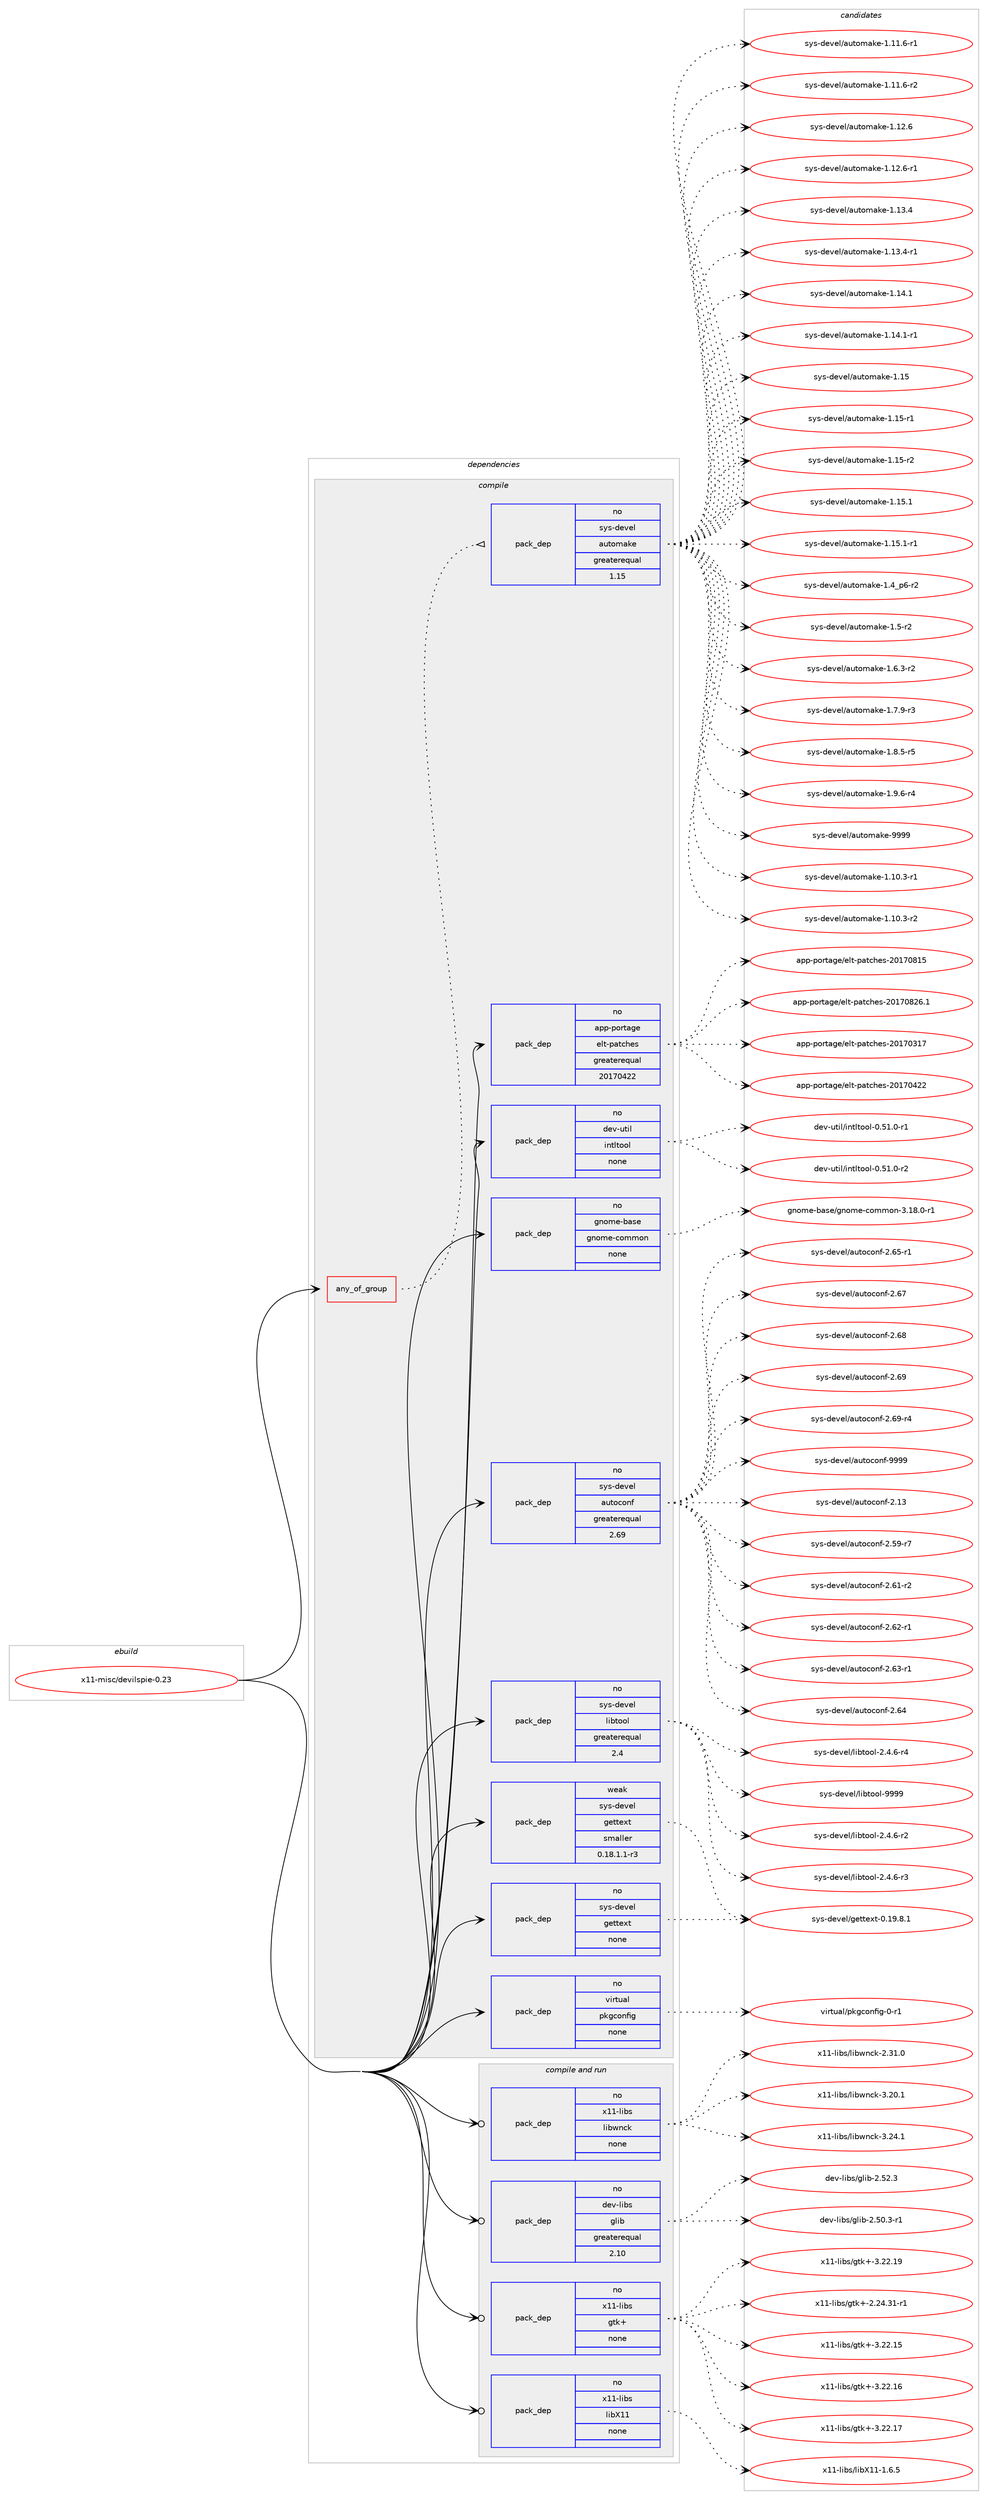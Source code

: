 digraph prolog {

# *************
# Graph options
# *************

newrank=true;
concentrate=true;
compound=true;
graph [rankdir=LR,fontname=Helvetica,fontsize=10,ranksep=1.5];#, ranksep=2.5, nodesep=0.2];
edge  [arrowhead=vee];
node  [fontname=Helvetica,fontsize=10];

# **********
# The ebuild
# **********

subgraph cluster_leftcol {
color=gray;
rank=same;
label=<<i>ebuild</i>>;
id [label="x11-misc/devilspie-0.23", color=red, width=4, href="../x11-misc/devilspie-0.23.svg"];
}

# ****************
# The dependencies
# ****************

subgraph cluster_midcol {
color=gray;
label=<<i>dependencies</i>>;
subgraph cluster_compile {
fillcolor="#eeeeee";
style=filled;
label=<<i>compile</i>>;
subgraph any9445 {
dependency521945 [label=<<TABLE BORDER="0" CELLBORDER="1" CELLSPACING="0" CELLPADDING="4"><TR><TD CELLPADDING="10">any_of_group</TD></TR></TABLE>>, shape=none, color=red];subgraph pack389105 {
dependency521946 [label=<<TABLE BORDER="0" CELLBORDER="1" CELLSPACING="0" CELLPADDING="4" WIDTH="220"><TR><TD ROWSPAN="6" CELLPADDING="30">pack_dep</TD></TR><TR><TD WIDTH="110">no</TD></TR><TR><TD>sys-devel</TD></TR><TR><TD>automake</TD></TR><TR><TD>greaterequal</TD></TR><TR><TD>1.15</TD></TR></TABLE>>, shape=none, color=blue];
}
dependency521945:e -> dependency521946:w [weight=20,style="dotted",arrowhead="oinv"];
}
id:e -> dependency521945:w [weight=20,style="solid",arrowhead="vee"];
subgraph pack389106 {
dependency521947 [label=<<TABLE BORDER="0" CELLBORDER="1" CELLSPACING="0" CELLPADDING="4" WIDTH="220"><TR><TD ROWSPAN="6" CELLPADDING="30">pack_dep</TD></TR><TR><TD WIDTH="110">no</TD></TR><TR><TD>app-portage</TD></TR><TR><TD>elt-patches</TD></TR><TR><TD>greaterequal</TD></TR><TR><TD>20170422</TD></TR></TABLE>>, shape=none, color=blue];
}
id:e -> dependency521947:w [weight=20,style="solid",arrowhead="vee"];
subgraph pack389107 {
dependency521948 [label=<<TABLE BORDER="0" CELLBORDER="1" CELLSPACING="0" CELLPADDING="4" WIDTH="220"><TR><TD ROWSPAN="6" CELLPADDING="30">pack_dep</TD></TR><TR><TD WIDTH="110">no</TD></TR><TR><TD>dev-util</TD></TR><TR><TD>intltool</TD></TR><TR><TD>none</TD></TR><TR><TD></TD></TR></TABLE>>, shape=none, color=blue];
}
id:e -> dependency521948:w [weight=20,style="solid",arrowhead="vee"];
subgraph pack389108 {
dependency521949 [label=<<TABLE BORDER="0" CELLBORDER="1" CELLSPACING="0" CELLPADDING="4" WIDTH="220"><TR><TD ROWSPAN="6" CELLPADDING="30">pack_dep</TD></TR><TR><TD WIDTH="110">no</TD></TR><TR><TD>gnome-base</TD></TR><TR><TD>gnome-common</TD></TR><TR><TD>none</TD></TR><TR><TD></TD></TR></TABLE>>, shape=none, color=blue];
}
id:e -> dependency521949:w [weight=20,style="solid",arrowhead="vee"];
subgraph pack389109 {
dependency521950 [label=<<TABLE BORDER="0" CELLBORDER="1" CELLSPACING="0" CELLPADDING="4" WIDTH="220"><TR><TD ROWSPAN="6" CELLPADDING="30">pack_dep</TD></TR><TR><TD WIDTH="110">no</TD></TR><TR><TD>sys-devel</TD></TR><TR><TD>autoconf</TD></TR><TR><TD>greaterequal</TD></TR><TR><TD>2.69</TD></TR></TABLE>>, shape=none, color=blue];
}
id:e -> dependency521950:w [weight=20,style="solid",arrowhead="vee"];
subgraph pack389110 {
dependency521951 [label=<<TABLE BORDER="0" CELLBORDER="1" CELLSPACING="0" CELLPADDING="4" WIDTH="220"><TR><TD ROWSPAN="6" CELLPADDING="30">pack_dep</TD></TR><TR><TD WIDTH="110">no</TD></TR><TR><TD>sys-devel</TD></TR><TR><TD>gettext</TD></TR><TR><TD>none</TD></TR><TR><TD></TD></TR></TABLE>>, shape=none, color=blue];
}
id:e -> dependency521951:w [weight=20,style="solid",arrowhead="vee"];
subgraph pack389111 {
dependency521952 [label=<<TABLE BORDER="0" CELLBORDER="1" CELLSPACING="0" CELLPADDING="4" WIDTH="220"><TR><TD ROWSPAN="6" CELLPADDING="30">pack_dep</TD></TR><TR><TD WIDTH="110">no</TD></TR><TR><TD>sys-devel</TD></TR><TR><TD>libtool</TD></TR><TR><TD>greaterequal</TD></TR><TR><TD>2.4</TD></TR></TABLE>>, shape=none, color=blue];
}
id:e -> dependency521952:w [weight=20,style="solid",arrowhead="vee"];
subgraph pack389112 {
dependency521953 [label=<<TABLE BORDER="0" CELLBORDER="1" CELLSPACING="0" CELLPADDING="4" WIDTH="220"><TR><TD ROWSPAN="6" CELLPADDING="30">pack_dep</TD></TR><TR><TD WIDTH="110">no</TD></TR><TR><TD>virtual</TD></TR><TR><TD>pkgconfig</TD></TR><TR><TD>none</TD></TR><TR><TD></TD></TR></TABLE>>, shape=none, color=blue];
}
id:e -> dependency521953:w [weight=20,style="solid",arrowhead="vee"];
subgraph pack389113 {
dependency521954 [label=<<TABLE BORDER="0" CELLBORDER="1" CELLSPACING="0" CELLPADDING="4" WIDTH="220"><TR><TD ROWSPAN="6" CELLPADDING="30">pack_dep</TD></TR><TR><TD WIDTH="110">weak</TD></TR><TR><TD>sys-devel</TD></TR><TR><TD>gettext</TD></TR><TR><TD>smaller</TD></TR><TR><TD>0.18.1.1-r3</TD></TR></TABLE>>, shape=none, color=blue];
}
id:e -> dependency521954:w [weight=20,style="solid",arrowhead="vee"];
}
subgraph cluster_compileandrun {
fillcolor="#eeeeee";
style=filled;
label=<<i>compile and run</i>>;
subgraph pack389114 {
dependency521955 [label=<<TABLE BORDER="0" CELLBORDER="1" CELLSPACING="0" CELLPADDING="4" WIDTH="220"><TR><TD ROWSPAN="6" CELLPADDING="30">pack_dep</TD></TR><TR><TD WIDTH="110">no</TD></TR><TR><TD>dev-libs</TD></TR><TR><TD>glib</TD></TR><TR><TD>greaterequal</TD></TR><TR><TD>2.10</TD></TR></TABLE>>, shape=none, color=blue];
}
id:e -> dependency521955:w [weight=20,style="solid",arrowhead="odotvee"];
subgraph pack389115 {
dependency521956 [label=<<TABLE BORDER="0" CELLBORDER="1" CELLSPACING="0" CELLPADDING="4" WIDTH="220"><TR><TD ROWSPAN="6" CELLPADDING="30">pack_dep</TD></TR><TR><TD WIDTH="110">no</TD></TR><TR><TD>x11-libs</TD></TR><TR><TD>gtk+</TD></TR><TR><TD>none</TD></TR><TR><TD></TD></TR></TABLE>>, shape=none, color=blue];
}
id:e -> dependency521956:w [weight=20,style="solid",arrowhead="odotvee"];
subgraph pack389116 {
dependency521957 [label=<<TABLE BORDER="0" CELLBORDER="1" CELLSPACING="0" CELLPADDING="4" WIDTH="220"><TR><TD ROWSPAN="6" CELLPADDING="30">pack_dep</TD></TR><TR><TD WIDTH="110">no</TD></TR><TR><TD>x11-libs</TD></TR><TR><TD>libX11</TD></TR><TR><TD>none</TD></TR><TR><TD></TD></TR></TABLE>>, shape=none, color=blue];
}
id:e -> dependency521957:w [weight=20,style="solid",arrowhead="odotvee"];
subgraph pack389117 {
dependency521958 [label=<<TABLE BORDER="0" CELLBORDER="1" CELLSPACING="0" CELLPADDING="4" WIDTH="220"><TR><TD ROWSPAN="6" CELLPADDING="30">pack_dep</TD></TR><TR><TD WIDTH="110">no</TD></TR><TR><TD>x11-libs</TD></TR><TR><TD>libwnck</TD></TR><TR><TD>none</TD></TR><TR><TD></TD></TR></TABLE>>, shape=none, color=blue];
}
id:e -> dependency521958:w [weight=20,style="solid",arrowhead="odotvee"];
}
subgraph cluster_run {
fillcolor="#eeeeee";
style=filled;
label=<<i>run</i>>;
}
}

# **************
# The candidates
# **************

subgraph cluster_choices {
rank=same;
color=gray;
label=<<i>candidates</i>>;

subgraph choice389105 {
color=black;
nodesep=1;
choice11512111545100101118101108479711711611110997107101454946494846514511449 [label="sys-devel/automake-1.10.3-r1", color=red, width=4,href="../sys-devel/automake-1.10.3-r1.svg"];
choice11512111545100101118101108479711711611110997107101454946494846514511450 [label="sys-devel/automake-1.10.3-r2", color=red, width=4,href="../sys-devel/automake-1.10.3-r2.svg"];
choice11512111545100101118101108479711711611110997107101454946494946544511449 [label="sys-devel/automake-1.11.6-r1", color=red, width=4,href="../sys-devel/automake-1.11.6-r1.svg"];
choice11512111545100101118101108479711711611110997107101454946494946544511450 [label="sys-devel/automake-1.11.6-r2", color=red, width=4,href="../sys-devel/automake-1.11.6-r2.svg"];
choice1151211154510010111810110847971171161111099710710145494649504654 [label="sys-devel/automake-1.12.6", color=red, width=4,href="../sys-devel/automake-1.12.6.svg"];
choice11512111545100101118101108479711711611110997107101454946495046544511449 [label="sys-devel/automake-1.12.6-r1", color=red, width=4,href="../sys-devel/automake-1.12.6-r1.svg"];
choice1151211154510010111810110847971171161111099710710145494649514652 [label="sys-devel/automake-1.13.4", color=red, width=4,href="../sys-devel/automake-1.13.4.svg"];
choice11512111545100101118101108479711711611110997107101454946495146524511449 [label="sys-devel/automake-1.13.4-r1", color=red, width=4,href="../sys-devel/automake-1.13.4-r1.svg"];
choice1151211154510010111810110847971171161111099710710145494649524649 [label="sys-devel/automake-1.14.1", color=red, width=4,href="../sys-devel/automake-1.14.1.svg"];
choice11512111545100101118101108479711711611110997107101454946495246494511449 [label="sys-devel/automake-1.14.1-r1", color=red, width=4,href="../sys-devel/automake-1.14.1-r1.svg"];
choice115121115451001011181011084797117116111109971071014549464953 [label="sys-devel/automake-1.15", color=red, width=4,href="../sys-devel/automake-1.15.svg"];
choice1151211154510010111810110847971171161111099710710145494649534511449 [label="sys-devel/automake-1.15-r1", color=red, width=4,href="../sys-devel/automake-1.15-r1.svg"];
choice1151211154510010111810110847971171161111099710710145494649534511450 [label="sys-devel/automake-1.15-r2", color=red, width=4,href="../sys-devel/automake-1.15-r2.svg"];
choice1151211154510010111810110847971171161111099710710145494649534649 [label="sys-devel/automake-1.15.1", color=red, width=4,href="../sys-devel/automake-1.15.1.svg"];
choice11512111545100101118101108479711711611110997107101454946495346494511449 [label="sys-devel/automake-1.15.1-r1", color=red, width=4,href="../sys-devel/automake-1.15.1-r1.svg"];
choice115121115451001011181011084797117116111109971071014549465295112544511450 [label="sys-devel/automake-1.4_p6-r2", color=red, width=4,href="../sys-devel/automake-1.4_p6-r2.svg"];
choice11512111545100101118101108479711711611110997107101454946534511450 [label="sys-devel/automake-1.5-r2", color=red, width=4,href="../sys-devel/automake-1.5-r2.svg"];
choice115121115451001011181011084797117116111109971071014549465446514511450 [label="sys-devel/automake-1.6.3-r2", color=red, width=4,href="../sys-devel/automake-1.6.3-r2.svg"];
choice115121115451001011181011084797117116111109971071014549465546574511451 [label="sys-devel/automake-1.7.9-r3", color=red, width=4,href="../sys-devel/automake-1.7.9-r3.svg"];
choice115121115451001011181011084797117116111109971071014549465646534511453 [label="sys-devel/automake-1.8.5-r5", color=red, width=4,href="../sys-devel/automake-1.8.5-r5.svg"];
choice115121115451001011181011084797117116111109971071014549465746544511452 [label="sys-devel/automake-1.9.6-r4", color=red, width=4,href="../sys-devel/automake-1.9.6-r4.svg"];
choice115121115451001011181011084797117116111109971071014557575757 [label="sys-devel/automake-9999", color=red, width=4,href="../sys-devel/automake-9999.svg"];
dependency521946:e -> choice11512111545100101118101108479711711611110997107101454946494846514511449:w [style=dotted,weight="100"];
dependency521946:e -> choice11512111545100101118101108479711711611110997107101454946494846514511450:w [style=dotted,weight="100"];
dependency521946:e -> choice11512111545100101118101108479711711611110997107101454946494946544511449:w [style=dotted,weight="100"];
dependency521946:e -> choice11512111545100101118101108479711711611110997107101454946494946544511450:w [style=dotted,weight="100"];
dependency521946:e -> choice1151211154510010111810110847971171161111099710710145494649504654:w [style=dotted,weight="100"];
dependency521946:e -> choice11512111545100101118101108479711711611110997107101454946495046544511449:w [style=dotted,weight="100"];
dependency521946:e -> choice1151211154510010111810110847971171161111099710710145494649514652:w [style=dotted,weight="100"];
dependency521946:e -> choice11512111545100101118101108479711711611110997107101454946495146524511449:w [style=dotted,weight="100"];
dependency521946:e -> choice1151211154510010111810110847971171161111099710710145494649524649:w [style=dotted,weight="100"];
dependency521946:e -> choice11512111545100101118101108479711711611110997107101454946495246494511449:w [style=dotted,weight="100"];
dependency521946:e -> choice115121115451001011181011084797117116111109971071014549464953:w [style=dotted,weight="100"];
dependency521946:e -> choice1151211154510010111810110847971171161111099710710145494649534511449:w [style=dotted,weight="100"];
dependency521946:e -> choice1151211154510010111810110847971171161111099710710145494649534511450:w [style=dotted,weight="100"];
dependency521946:e -> choice1151211154510010111810110847971171161111099710710145494649534649:w [style=dotted,weight="100"];
dependency521946:e -> choice11512111545100101118101108479711711611110997107101454946495346494511449:w [style=dotted,weight="100"];
dependency521946:e -> choice115121115451001011181011084797117116111109971071014549465295112544511450:w [style=dotted,weight="100"];
dependency521946:e -> choice11512111545100101118101108479711711611110997107101454946534511450:w [style=dotted,weight="100"];
dependency521946:e -> choice115121115451001011181011084797117116111109971071014549465446514511450:w [style=dotted,weight="100"];
dependency521946:e -> choice115121115451001011181011084797117116111109971071014549465546574511451:w [style=dotted,weight="100"];
dependency521946:e -> choice115121115451001011181011084797117116111109971071014549465646534511453:w [style=dotted,weight="100"];
dependency521946:e -> choice115121115451001011181011084797117116111109971071014549465746544511452:w [style=dotted,weight="100"];
dependency521946:e -> choice115121115451001011181011084797117116111109971071014557575757:w [style=dotted,weight="100"];
}
subgraph choice389106 {
color=black;
nodesep=1;
choice97112112451121111141169710310147101108116451129711699104101115455048495548514955 [label="app-portage/elt-patches-20170317", color=red, width=4,href="../app-portage/elt-patches-20170317.svg"];
choice97112112451121111141169710310147101108116451129711699104101115455048495548525050 [label="app-portage/elt-patches-20170422", color=red, width=4,href="../app-portage/elt-patches-20170422.svg"];
choice97112112451121111141169710310147101108116451129711699104101115455048495548564953 [label="app-portage/elt-patches-20170815", color=red, width=4,href="../app-portage/elt-patches-20170815.svg"];
choice971121124511211111411697103101471011081164511297116991041011154550484955485650544649 [label="app-portage/elt-patches-20170826.1", color=red, width=4,href="../app-portage/elt-patches-20170826.1.svg"];
dependency521947:e -> choice97112112451121111141169710310147101108116451129711699104101115455048495548514955:w [style=dotted,weight="100"];
dependency521947:e -> choice97112112451121111141169710310147101108116451129711699104101115455048495548525050:w [style=dotted,weight="100"];
dependency521947:e -> choice97112112451121111141169710310147101108116451129711699104101115455048495548564953:w [style=dotted,weight="100"];
dependency521947:e -> choice971121124511211111411697103101471011081164511297116991041011154550484955485650544649:w [style=dotted,weight="100"];
}
subgraph choice389107 {
color=black;
nodesep=1;
choice1001011184511711610510847105110116108116111111108454846534946484511449 [label="dev-util/intltool-0.51.0-r1", color=red, width=4,href="../dev-util/intltool-0.51.0-r1.svg"];
choice1001011184511711610510847105110116108116111111108454846534946484511450 [label="dev-util/intltool-0.51.0-r2", color=red, width=4,href="../dev-util/intltool-0.51.0-r2.svg"];
dependency521948:e -> choice1001011184511711610510847105110116108116111111108454846534946484511449:w [style=dotted,weight="100"];
dependency521948:e -> choice1001011184511711610510847105110116108116111111108454846534946484511450:w [style=dotted,weight="100"];
}
subgraph choice389108 {
color=black;
nodesep=1;
choice103110111109101459897115101471031101111091014599111109109111110455146495646484511449 [label="gnome-base/gnome-common-3.18.0-r1", color=red, width=4,href="../gnome-base/gnome-common-3.18.0-r1.svg"];
dependency521949:e -> choice103110111109101459897115101471031101111091014599111109109111110455146495646484511449:w [style=dotted,weight="100"];
}
subgraph choice389109 {
color=black;
nodesep=1;
choice115121115451001011181011084797117116111991111101024550464951 [label="sys-devel/autoconf-2.13", color=red, width=4,href="../sys-devel/autoconf-2.13.svg"];
choice1151211154510010111810110847971171161119911111010245504653574511455 [label="sys-devel/autoconf-2.59-r7", color=red, width=4,href="../sys-devel/autoconf-2.59-r7.svg"];
choice1151211154510010111810110847971171161119911111010245504654494511450 [label="sys-devel/autoconf-2.61-r2", color=red, width=4,href="../sys-devel/autoconf-2.61-r2.svg"];
choice1151211154510010111810110847971171161119911111010245504654504511449 [label="sys-devel/autoconf-2.62-r1", color=red, width=4,href="../sys-devel/autoconf-2.62-r1.svg"];
choice1151211154510010111810110847971171161119911111010245504654514511449 [label="sys-devel/autoconf-2.63-r1", color=red, width=4,href="../sys-devel/autoconf-2.63-r1.svg"];
choice115121115451001011181011084797117116111991111101024550465452 [label="sys-devel/autoconf-2.64", color=red, width=4,href="../sys-devel/autoconf-2.64.svg"];
choice1151211154510010111810110847971171161119911111010245504654534511449 [label="sys-devel/autoconf-2.65-r1", color=red, width=4,href="../sys-devel/autoconf-2.65-r1.svg"];
choice115121115451001011181011084797117116111991111101024550465455 [label="sys-devel/autoconf-2.67", color=red, width=4,href="../sys-devel/autoconf-2.67.svg"];
choice115121115451001011181011084797117116111991111101024550465456 [label="sys-devel/autoconf-2.68", color=red, width=4,href="../sys-devel/autoconf-2.68.svg"];
choice115121115451001011181011084797117116111991111101024550465457 [label="sys-devel/autoconf-2.69", color=red, width=4,href="../sys-devel/autoconf-2.69.svg"];
choice1151211154510010111810110847971171161119911111010245504654574511452 [label="sys-devel/autoconf-2.69-r4", color=red, width=4,href="../sys-devel/autoconf-2.69-r4.svg"];
choice115121115451001011181011084797117116111991111101024557575757 [label="sys-devel/autoconf-9999", color=red, width=4,href="../sys-devel/autoconf-9999.svg"];
dependency521950:e -> choice115121115451001011181011084797117116111991111101024550464951:w [style=dotted,weight="100"];
dependency521950:e -> choice1151211154510010111810110847971171161119911111010245504653574511455:w [style=dotted,weight="100"];
dependency521950:e -> choice1151211154510010111810110847971171161119911111010245504654494511450:w [style=dotted,weight="100"];
dependency521950:e -> choice1151211154510010111810110847971171161119911111010245504654504511449:w [style=dotted,weight="100"];
dependency521950:e -> choice1151211154510010111810110847971171161119911111010245504654514511449:w [style=dotted,weight="100"];
dependency521950:e -> choice115121115451001011181011084797117116111991111101024550465452:w [style=dotted,weight="100"];
dependency521950:e -> choice1151211154510010111810110847971171161119911111010245504654534511449:w [style=dotted,weight="100"];
dependency521950:e -> choice115121115451001011181011084797117116111991111101024550465455:w [style=dotted,weight="100"];
dependency521950:e -> choice115121115451001011181011084797117116111991111101024550465456:w [style=dotted,weight="100"];
dependency521950:e -> choice115121115451001011181011084797117116111991111101024550465457:w [style=dotted,weight="100"];
dependency521950:e -> choice1151211154510010111810110847971171161119911111010245504654574511452:w [style=dotted,weight="100"];
dependency521950:e -> choice115121115451001011181011084797117116111991111101024557575757:w [style=dotted,weight="100"];
}
subgraph choice389110 {
color=black;
nodesep=1;
choice1151211154510010111810110847103101116116101120116454846495746564649 [label="sys-devel/gettext-0.19.8.1", color=red, width=4,href="../sys-devel/gettext-0.19.8.1.svg"];
dependency521951:e -> choice1151211154510010111810110847103101116116101120116454846495746564649:w [style=dotted,weight="100"];
}
subgraph choice389111 {
color=black;
nodesep=1;
choice1151211154510010111810110847108105981161111111084550465246544511450 [label="sys-devel/libtool-2.4.6-r2", color=red, width=4,href="../sys-devel/libtool-2.4.6-r2.svg"];
choice1151211154510010111810110847108105981161111111084550465246544511451 [label="sys-devel/libtool-2.4.6-r3", color=red, width=4,href="../sys-devel/libtool-2.4.6-r3.svg"];
choice1151211154510010111810110847108105981161111111084550465246544511452 [label="sys-devel/libtool-2.4.6-r4", color=red, width=4,href="../sys-devel/libtool-2.4.6-r4.svg"];
choice1151211154510010111810110847108105981161111111084557575757 [label="sys-devel/libtool-9999", color=red, width=4,href="../sys-devel/libtool-9999.svg"];
dependency521952:e -> choice1151211154510010111810110847108105981161111111084550465246544511450:w [style=dotted,weight="100"];
dependency521952:e -> choice1151211154510010111810110847108105981161111111084550465246544511451:w [style=dotted,weight="100"];
dependency521952:e -> choice1151211154510010111810110847108105981161111111084550465246544511452:w [style=dotted,weight="100"];
dependency521952:e -> choice1151211154510010111810110847108105981161111111084557575757:w [style=dotted,weight="100"];
}
subgraph choice389112 {
color=black;
nodesep=1;
choice11810511411611797108471121071039911111010210510345484511449 [label="virtual/pkgconfig-0-r1", color=red, width=4,href="../virtual/pkgconfig-0-r1.svg"];
dependency521953:e -> choice11810511411611797108471121071039911111010210510345484511449:w [style=dotted,weight="100"];
}
subgraph choice389113 {
color=black;
nodesep=1;
choice1151211154510010111810110847103101116116101120116454846495746564649 [label="sys-devel/gettext-0.19.8.1", color=red, width=4,href="../sys-devel/gettext-0.19.8.1.svg"];
dependency521954:e -> choice1151211154510010111810110847103101116116101120116454846495746564649:w [style=dotted,weight="100"];
}
subgraph choice389114 {
color=black;
nodesep=1;
choice10010111845108105981154710310810598455046534846514511449 [label="dev-libs/glib-2.50.3-r1", color=red, width=4,href="../dev-libs/glib-2.50.3-r1.svg"];
choice1001011184510810598115471031081059845504653504651 [label="dev-libs/glib-2.52.3", color=red, width=4,href="../dev-libs/glib-2.52.3.svg"];
dependency521955:e -> choice10010111845108105981154710310810598455046534846514511449:w [style=dotted,weight="100"];
dependency521955:e -> choice1001011184510810598115471031081059845504653504651:w [style=dotted,weight="100"];
}
subgraph choice389115 {
color=black;
nodesep=1;
choice12049494510810598115471031161074345504650524651494511449 [label="x11-libs/gtk+-2.24.31-r1", color=red, width=4,href="../x11-libs/gtk+-2.24.31-r1.svg"];
choice1204949451081059811547103116107434551465050464953 [label="x11-libs/gtk+-3.22.15", color=red, width=4,href="../x11-libs/gtk+-3.22.15.svg"];
choice1204949451081059811547103116107434551465050464954 [label="x11-libs/gtk+-3.22.16", color=red, width=4,href="../x11-libs/gtk+-3.22.16.svg"];
choice1204949451081059811547103116107434551465050464955 [label="x11-libs/gtk+-3.22.17", color=red, width=4,href="../x11-libs/gtk+-3.22.17.svg"];
choice1204949451081059811547103116107434551465050464957 [label="x11-libs/gtk+-3.22.19", color=red, width=4,href="../x11-libs/gtk+-3.22.19.svg"];
dependency521956:e -> choice12049494510810598115471031161074345504650524651494511449:w [style=dotted,weight="100"];
dependency521956:e -> choice1204949451081059811547103116107434551465050464953:w [style=dotted,weight="100"];
dependency521956:e -> choice1204949451081059811547103116107434551465050464954:w [style=dotted,weight="100"];
dependency521956:e -> choice1204949451081059811547103116107434551465050464955:w [style=dotted,weight="100"];
dependency521956:e -> choice1204949451081059811547103116107434551465050464957:w [style=dotted,weight="100"];
}
subgraph choice389116 {
color=black;
nodesep=1;
choice120494945108105981154710810598884949454946544653 [label="x11-libs/libX11-1.6.5", color=red, width=4,href="../x11-libs/libX11-1.6.5.svg"];
dependency521957:e -> choice120494945108105981154710810598884949454946544653:w [style=dotted,weight="100"];
}
subgraph choice389117 {
color=black;
nodesep=1;
choice1204949451081059811547108105981191109910745504651494648 [label="x11-libs/libwnck-2.31.0", color=red, width=4,href="../x11-libs/libwnck-2.31.0.svg"];
choice1204949451081059811547108105981191109910745514650484649 [label="x11-libs/libwnck-3.20.1", color=red, width=4,href="../x11-libs/libwnck-3.20.1.svg"];
choice1204949451081059811547108105981191109910745514650524649 [label="x11-libs/libwnck-3.24.1", color=red, width=4,href="../x11-libs/libwnck-3.24.1.svg"];
dependency521958:e -> choice1204949451081059811547108105981191109910745504651494648:w [style=dotted,weight="100"];
dependency521958:e -> choice1204949451081059811547108105981191109910745514650484649:w [style=dotted,weight="100"];
dependency521958:e -> choice1204949451081059811547108105981191109910745514650524649:w [style=dotted,weight="100"];
}
}

}
